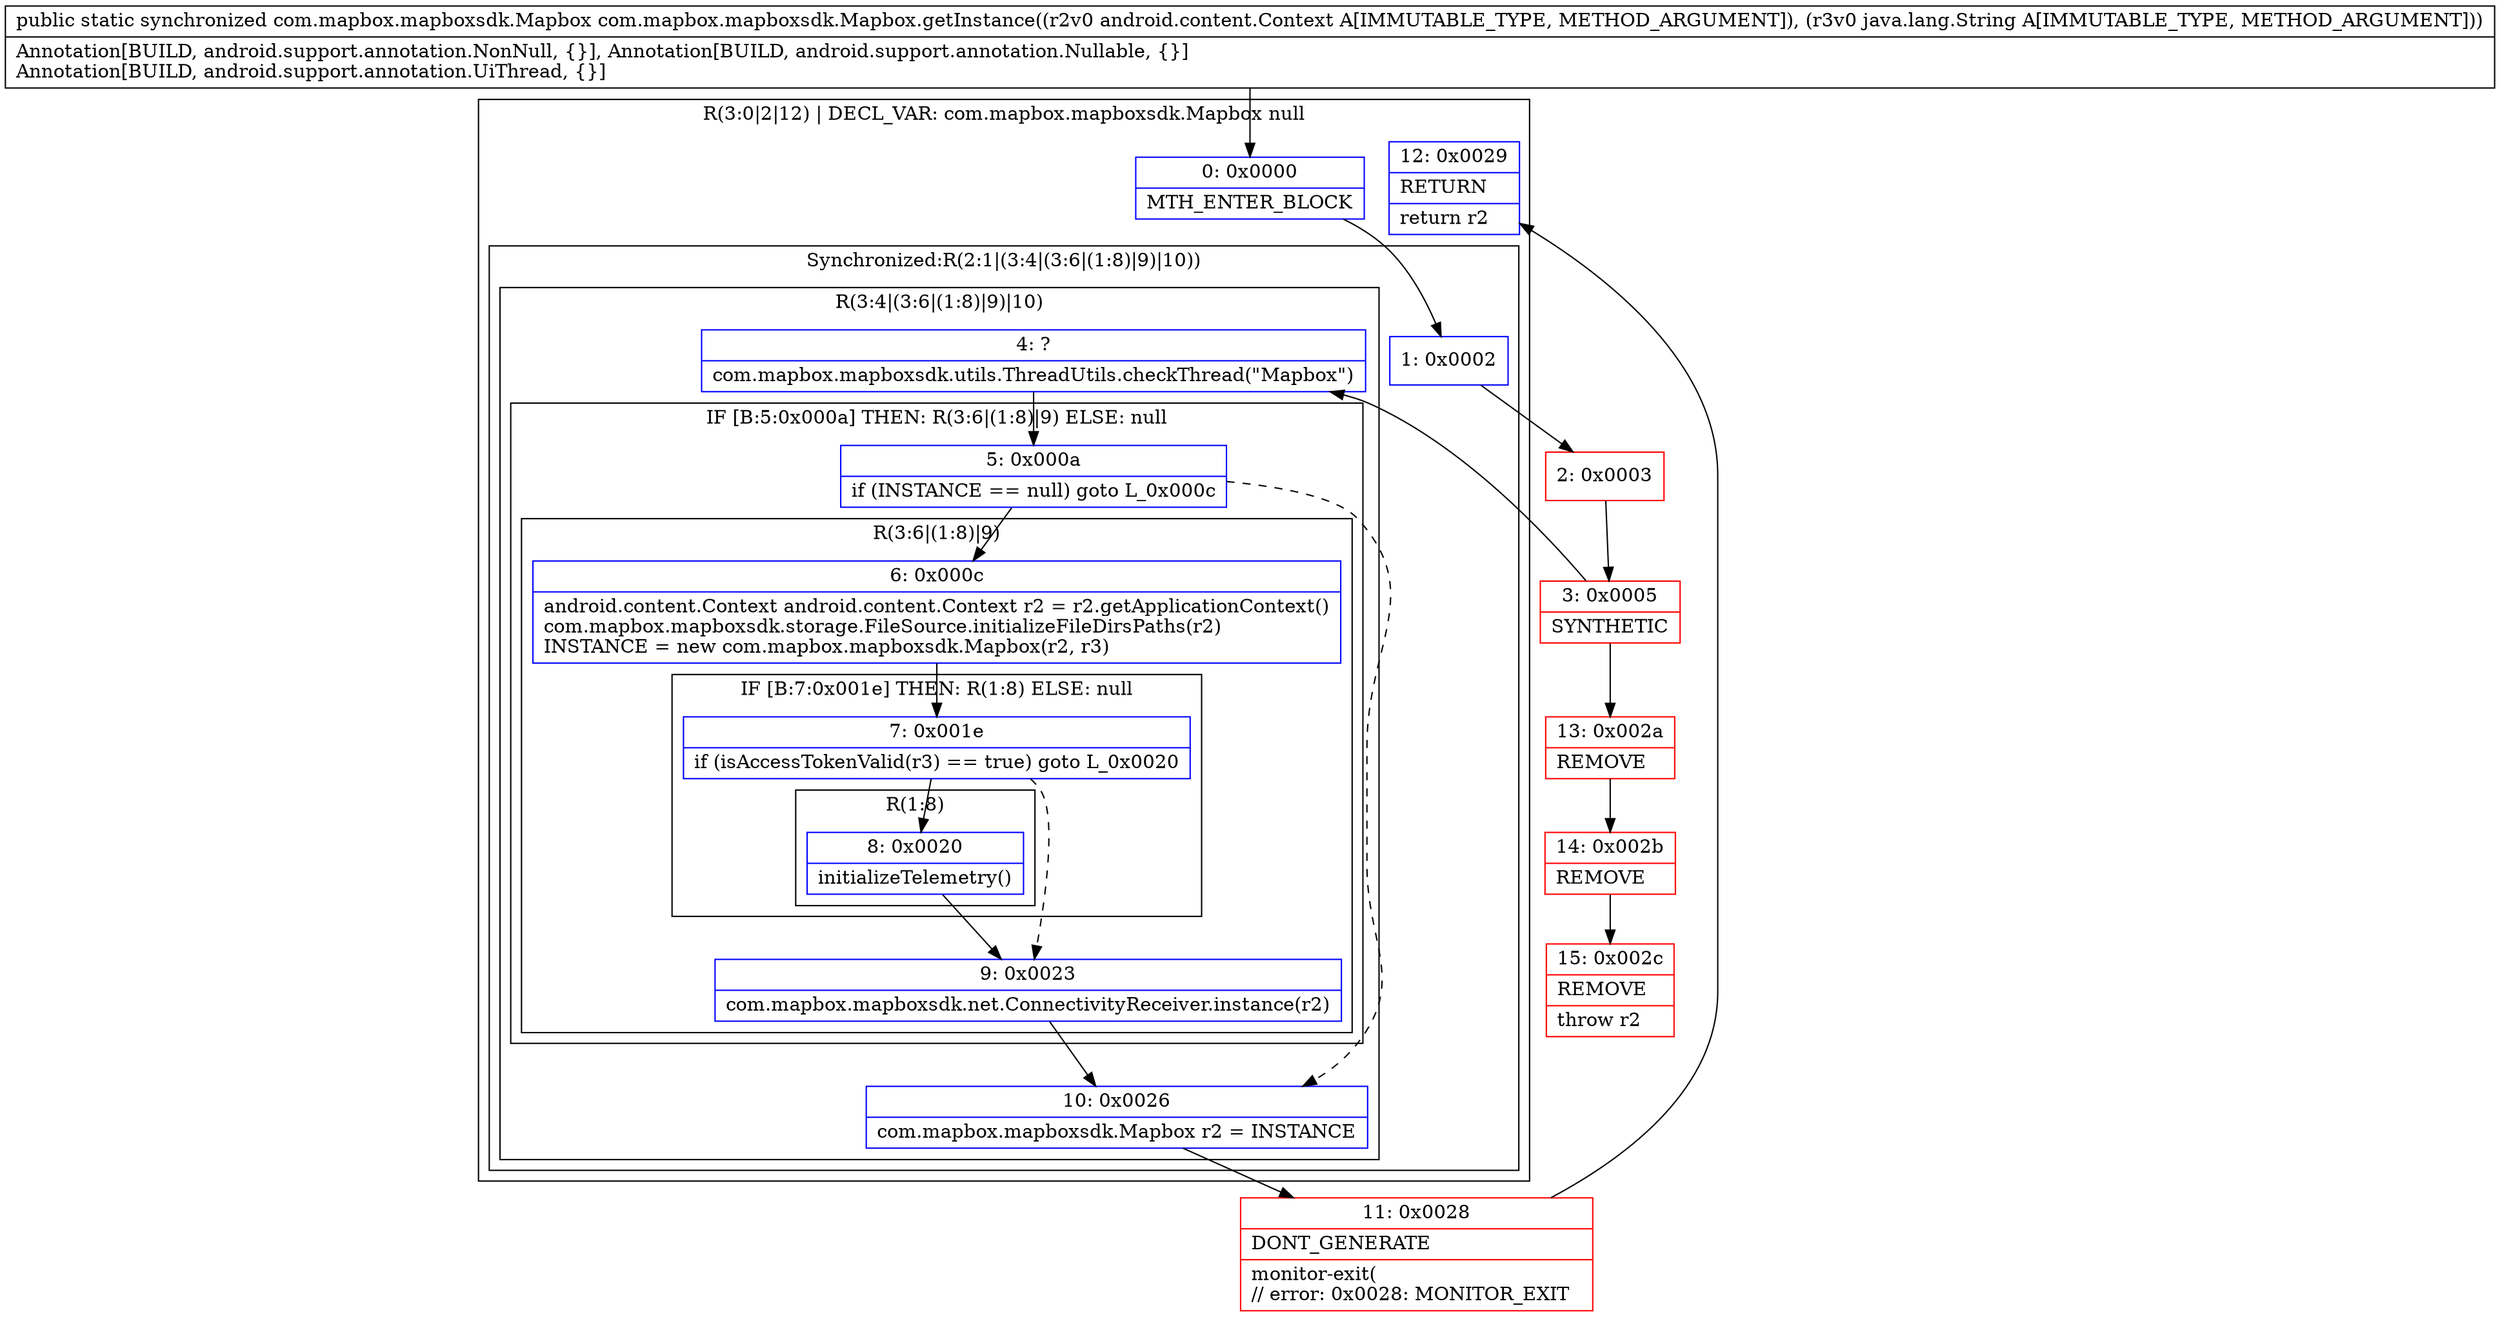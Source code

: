 digraph "CFG forcom.mapbox.mapboxsdk.Mapbox.getInstance(Landroid\/content\/Context;Ljava\/lang\/String;)Lcom\/mapbox\/mapboxsdk\/Mapbox;" {
subgraph cluster_Region_859548785 {
label = "R(3:0|2|12) | DECL_VAR: com.mapbox.mapboxsdk.Mapbox null\l";
node [shape=record,color=blue];
Node_0 [shape=record,label="{0\:\ 0x0000|MTH_ENTER_BLOCK\l}"];
subgraph cluster_SynchronizedRegion_277159986 {
label = "Synchronized:R(2:1|(3:4|(3:6|(1:8)|9)|10))";
node [shape=record,color=blue];
Node_1 [shape=record,label="{1\:\ 0x0002}"];
subgraph cluster_Region_1530879588 {
label = "R(3:4|(3:6|(1:8)|9)|10)";
node [shape=record,color=blue];
Node_4 [shape=record,label="{4\:\ ?|com.mapbox.mapboxsdk.utils.ThreadUtils.checkThread(\"Mapbox\")\l}"];
subgraph cluster_IfRegion_286835801 {
label = "IF [B:5:0x000a] THEN: R(3:6|(1:8)|9) ELSE: null";
node [shape=record,color=blue];
Node_5 [shape=record,label="{5\:\ 0x000a|if (INSTANCE == null) goto L_0x000c\l}"];
subgraph cluster_Region_1183974053 {
label = "R(3:6|(1:8)|9)";
node [shape=record,color=blue];
Node_6 [shape=record,label="{6\:\ 0x000c|android.content.Context android.content.Context r2 = r2.getApplicationContext()\lcom.mapbox.mapboxsdk.storage.FileSource.initializeFileDirsPaths(r2)\lINSTANCE = new com.mapbox.mapboxsdk.Mapbox(r2, r3)\l}"];
subgraph cluster_IfRegion_393326881 {
label = "IF [B:7:0x001e] THEN: R(1:8) ELSE: null";
node [shape=record,color=blue];
Node_7 [shape=record,label="{7\:\ 0x001e|if (isAccessTokenValid(r3) == true) goto L_0x0020\l}"];
subgraph cluster_Region_486664823 {
label = "R(1:8)";
node [shape=record,color=blue];
Node_8 [shape=record,label="{8\:\ 0x0020|initializeTelemetry()\l}"];
}
}
Node_9 [shape=record,label="{9\:\ 0x0023|com.mapbox.mapboxsdk.net.ConnectivityReceiver.instance(r2)\l}"];
}
}
Node_10 [shape=record,label="{10\:\ 0x0026|com.mapbox.mapboxsdk.Mapbox r2 = INSTANCE\l}"];
}
}
Node_12 [shape=record,label="{12\:\ 0x0029|RETURN\l|return r2\l}"];
}
Node_2 [shape=record,color=red,label="{2\:\ 0x0003}"];
Node_3 [shape=record,color=red,label="{3\:\ 0x0005|SYNTHETIC\l}"];
Node_11 [shape=record,color=red,label="{11\:\ 0x0028|DONT_GENERATE\l|monitor\-exit(\l\/\/ error: 0x0028: MONITOR_EXIT  \l}"];
Node_13 [shape=record,color=red,label="{13\:\ 0x002a|REMOVE\l}"];
Node_14 [shape=record,color=red,label="{14\:\ 0x002b|REMOVE\l}"];
Node_15 [shape=record,color=red,label="{15\:\ 0x002c|REMOVE\l|throw r2\l}"];
MethodNode[shape=record,label="{public static synchronized com.mapbox.mapboxsdk.Mapbox com.mapbox.mapboxsdk.Mapbox.getInstance((r2v0 android.content.Context A[IMMUTABLE_TYPE, METHOD_ARGUMENT]), (r3v0 java.lang.String A[IMMUTABLE_TYPE, METHOD_ARGUMENT]))  | Annotation[BUILD, android.support.annotation.NonNull, \{\}], Annotation[BUILD, android.support.annotation.Nullable, \{\}]\lAnnotation[BUILD, android.support.annotation.UiThread, \{\}]\l}"];
MethodNode -> Node_0;
Node_0 -> Node_1;
Node_1 -> Node_2;
Node_4 -> Node_5;
Node_5 -> Node_6;
Node_5 -> Node_10[style=dashed];
Node_6 -> Node_7;
Node_7 -> Node_8;
Node_7 -> Node_9[style=dashed];
Node_8 -> Node_9;
Node_9 -> Node_10;
Node_10 -> Node_11;
Node_2 -> Node_3;
Node_3 -> Node_4;
Node_3 -> Node_13;
Node_11 -> Node_12;
Node_13 -> Node_14;
Node_14 -> Node_15;
}

